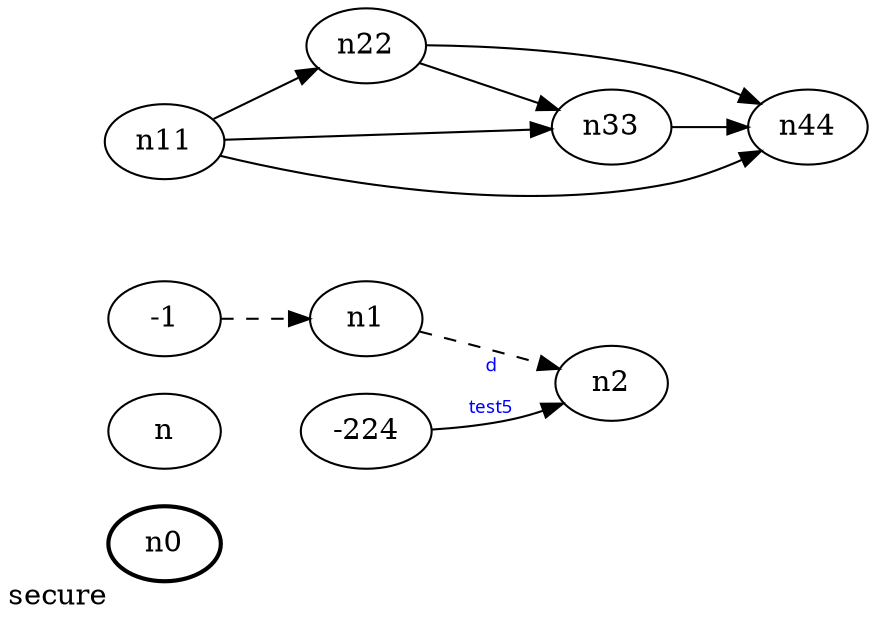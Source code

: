 digraph test5 {
	rankdir=LR;
	fontcolor=blue; /* c0; c1; c0 -- c1 */
	n0 [style=bold, xlabel="secure"];
	n-1 -> n1 -> n2[style=dashed];
	n-224 -> n2 [fontname="comic sans", label="d\n\l\G", fontcolor=blue, fontsize=9];
	n11 -> n22;
	n11 -> n33;
	n11 -> n44;
	n22 -> n33;
	n22 -> n44;
	n33 -> n44;
}

